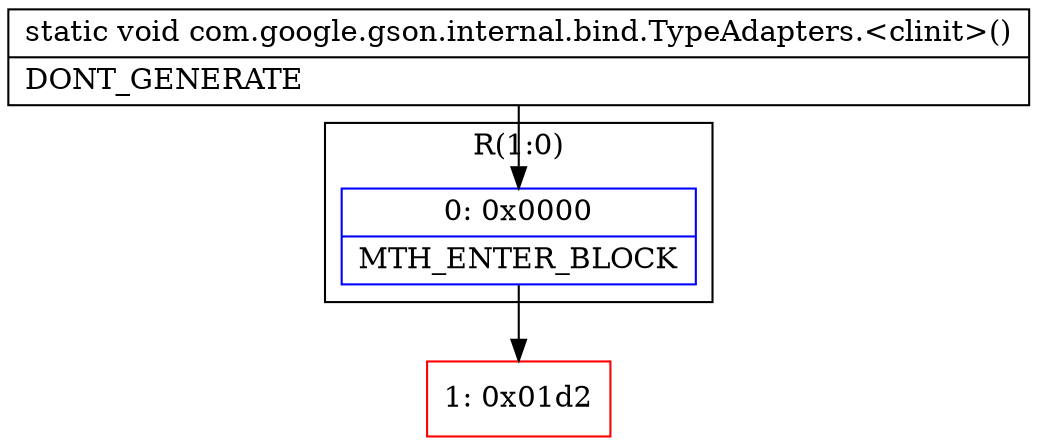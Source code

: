 digraph "CFG forcom.google.gson.internal.bind.TypeAdapters.\<clinit\>()V" {
subgraph cluster_Region_2106367771 {
label = "R(1:0)";
node [shape=record,color=blue];
Node_0 [shape=record,label="{0\:\ 0x0000|MTH_ENTER_BLOCK\l}"];
}
Node_1 [shape=record,color=red,label="{1\:\ 0x01d2}"];
MethodNode[shape=record,label="{static void com.google.gson.internal.bind.TypeAdapters.\<clinit\>()  | DONT_GENERATE\l}"];
MethodNode -> Node_0;
Node_0 -> Node_1;
}

